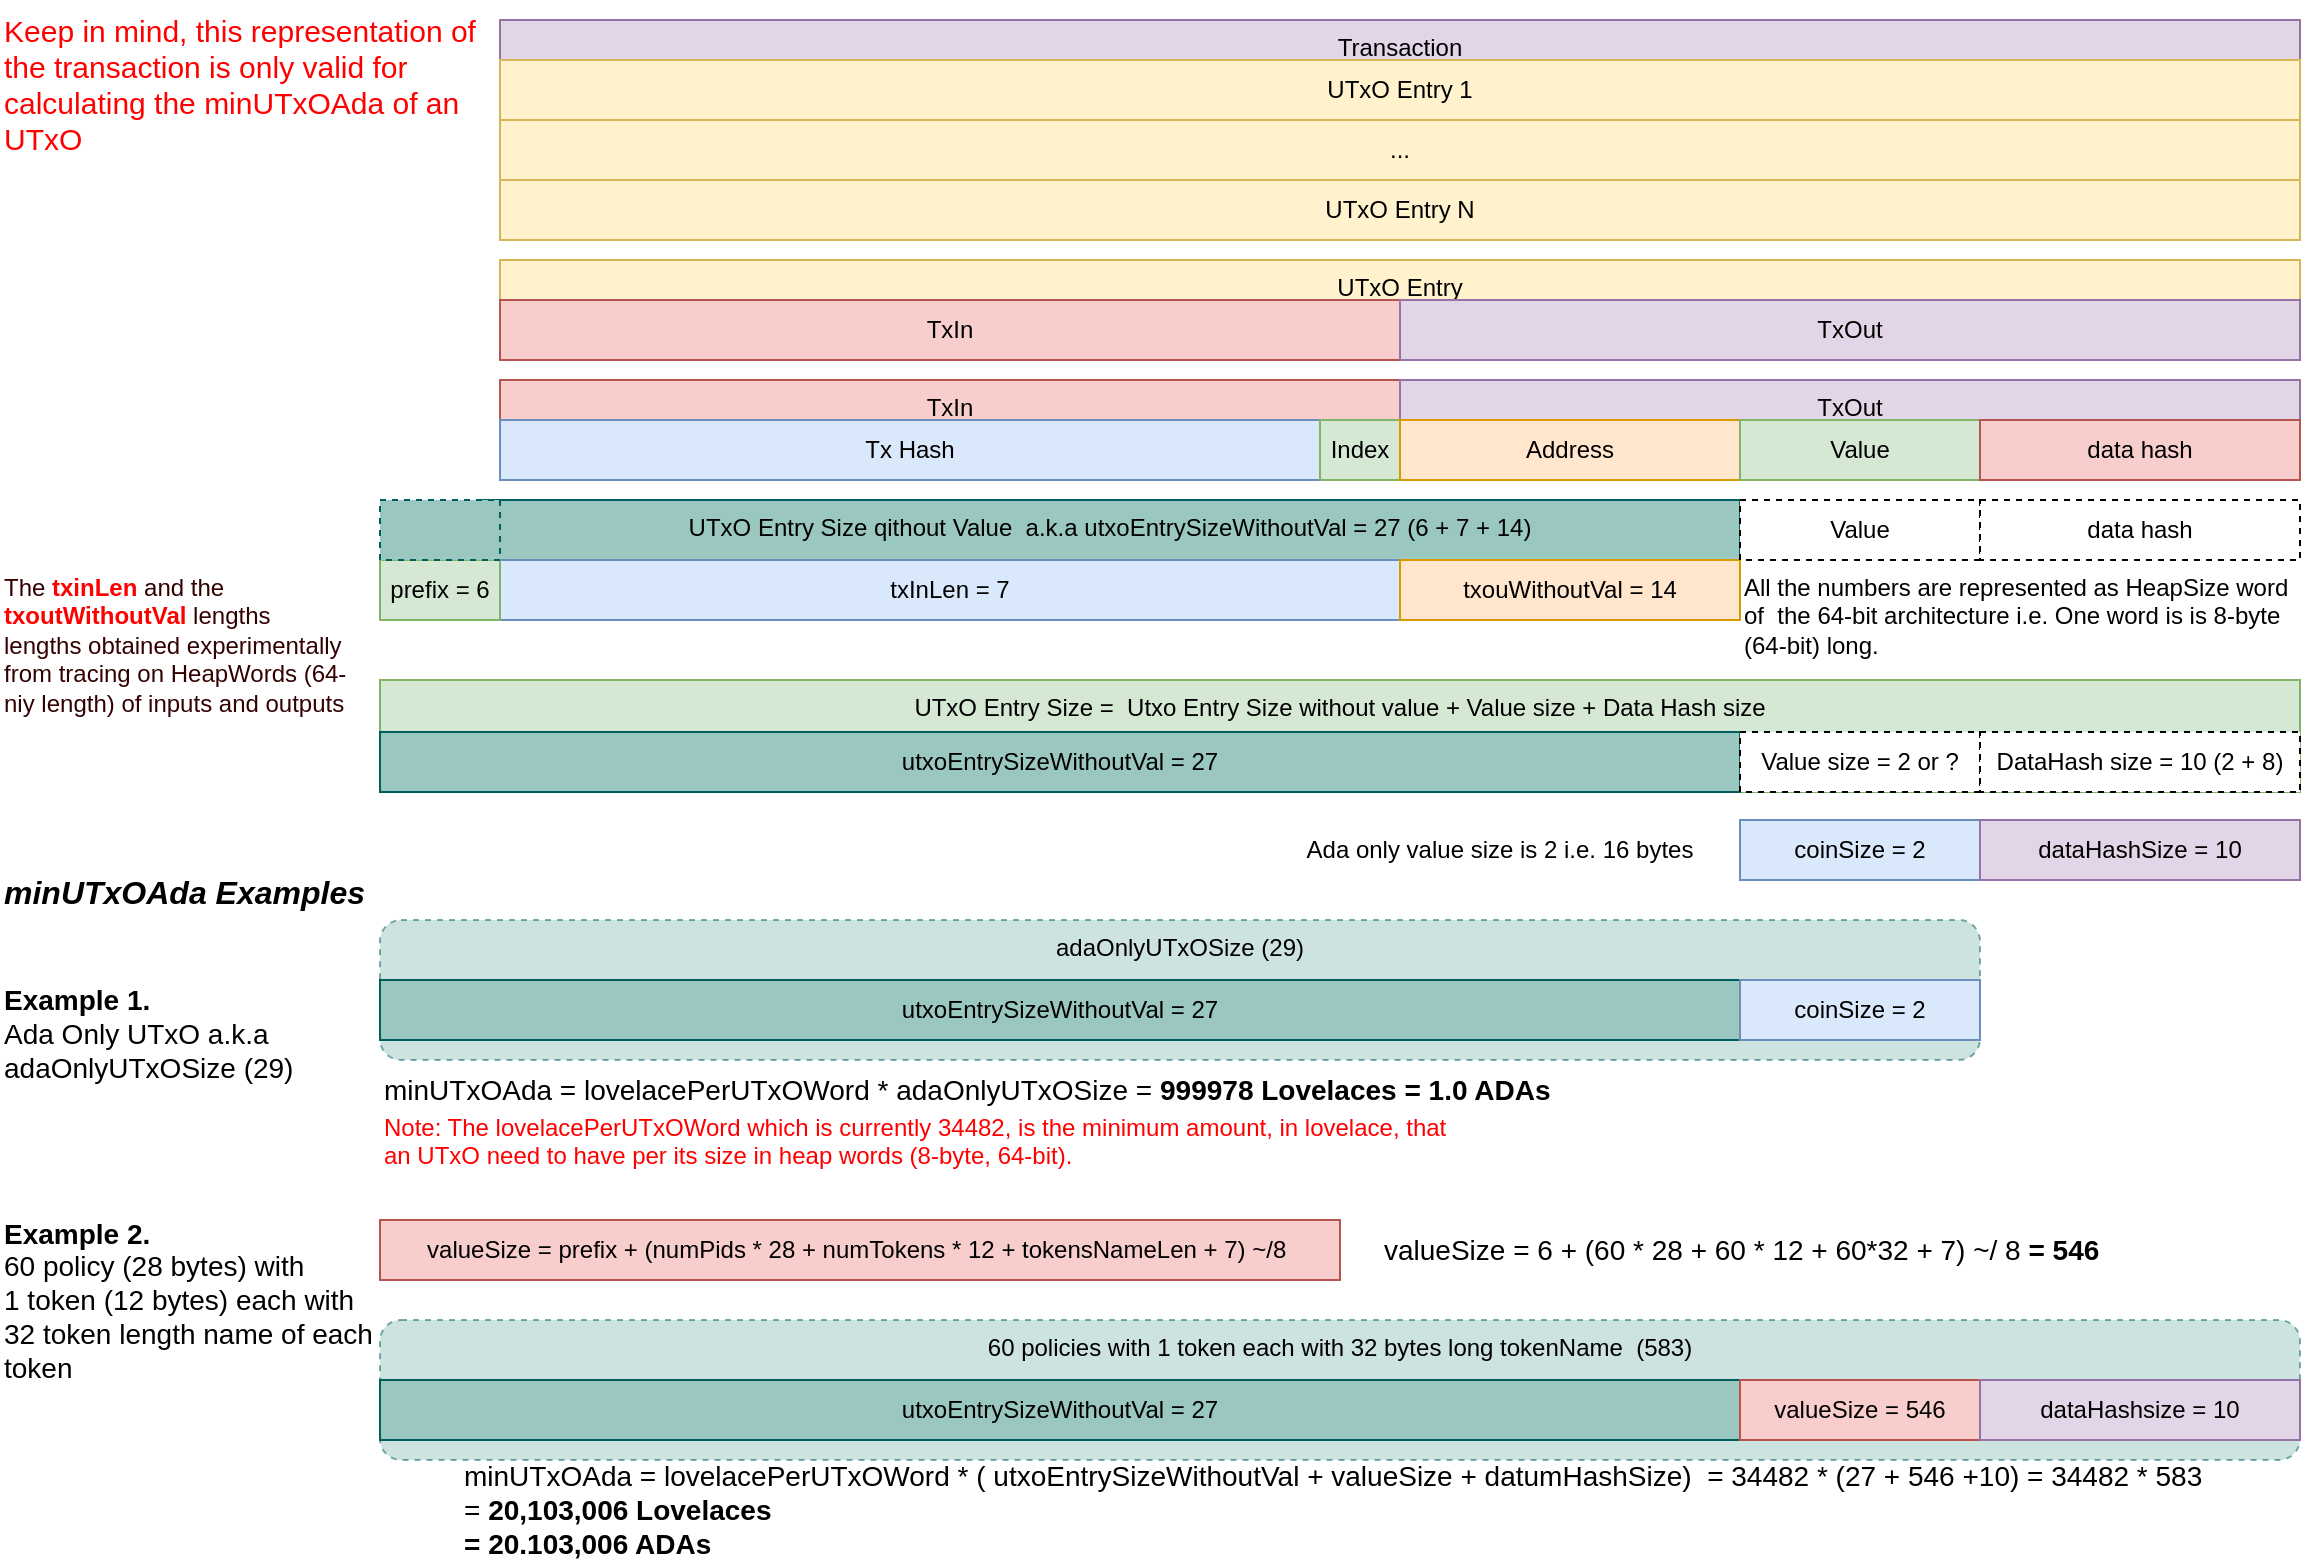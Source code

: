<mxfile version="15.0.4" type="github">
  <diagram id="-FdmNkB4sGDrSg3uCOA3" name="Page-1">
    <mxGraphModel dx="1398" dy="939" grid="1" gridSize="10" guides="1" tooltips="1" connect="1" arrows="1" fold="1" page="1" pageScale="1" pageWidth="1169" pageHeight="827" math="0" shadow="0">
      <root>
        <mxCell id="0" />
        <mxCell id="1" parent="0" />
        <mxCell id="LOttIvkN2JS158aLjb4N-37" value="60 policies with 1 token each with 32 bytes long tokenName&amp;nbsp; (583)" style="rounded=1;whiteSpace=wrap;html=1;align=center;verticalAlign=top;fillColor=#9AC7BF;strokeColor=#005E5E;opacity=50;dashed=1;" vertex="1" parent="1">
          <mxGeometry x="200" y="690" width="960" height="70" as="geometry" />
        </mxCell>
        <mxCell id="LOttIvkN2JS158aLjb4N-36" value="adaOnlyUTxOSize (29)" style="rounded=1;whiteSpace=wrap;html=1;align=center;verticalAlign=top;fillColor=#9AC7BF;strokeColor=#005E5E;opacity=50;dashed=1;" vertex="1" parent="1">
          <mxGeometry x="200" y="490" width="800" height="70" as="geometry" />
        </mxCell>
        <mxCell id="LOttIvkN2JS158aLjb4N-19" value="UTxO Entry Size =&amp;nbsp; Utxo Entry Size without value + Value size + Data Hash size" style="rounded=0;whiteSpace=wrap;html=1;align=center;verticalAlign=top;fillColor=#d5e8d4;strokeColor=#82b366;" vertex="1" parent="1">
          <mxGeometry x="200" y="370" width="960" height="56" as="geometry" />
        </mxCell>
        <mxCell id="LOttIvkN2JS158aLjb4N-4" value="UTxO Entry" style="rounded=0;whiteSpace=wrap;html=1;fillColor=#fff2cc;strokeColor=#d6b656;align=center;verticalAlign=top;" vertex="1" parent="1">
          <mxGeometry x="260" y="160" width="900" height="50" as="geometry" />
        </mxCell>
        <mxCell id="E5Sh7wMF44b9aMNugCZv-3" value="Transaction" style="rounded=0;whiteSpace=wrap;html=1;fillColor=#e1d5e7;strokeColor=#9673a6;align=center;verticalAlign=top;" parent="1" vertex="1">
          <mxGeometry x="260" y="40" width="900" height="110" as="geometry" />
        </mxCell>
        <mxCell id="E5Sh7wMF44b9aMNugCZv-5" value="UTxO Entry 1" style="rounded=0;whiteSpace=wrap;html=1;fillColor=#fff2cc;strokeColor=#d6b656;align=center;" parent="1" vertex="1">
          <mxGeometry x="260" y="60" width="900" height="30" as="geometry" />
        </mxCell>
        <mxCell id="E5Sh7wMF44b9aMNugCZv-4" value="TxIn" style="rounded=0;whiteSpace=wrap;html=1;fillColor=#f8cecc;strokeColor=#b85450;align=center;" parent="1" vertex="1">
          <mxGeometry x="260" y="180" width="450" height="30" as="geometry" />
        </mxCell>
        <mxCell id="E5Sh7wMF44b9aMNugCZv-8" value="valueSize = prefix + (numPids * 28 + numTokens * 12 + tokensNameLen + 7) ~/8&amp;nbsp;" style="rounded=0;whiteSpace=wrap;html=1;fillColor=#f8cecc;strokeColor=#b85450;align=center;" parent="1" vertex="1">
          <mxGeometry x="200" y="640" width="480" height="30" as="geometry" />
        </mxCell>
        <mxCell id="E5Sh7wMF44b9aMNugCZv-14" value="coinSize = 2" style="rounded=0;whiteSpace=wrap;html=1;fillColor=#dae8fc;strokeColor=#6c8ebf;align=center;" parent="1" vertex="1">
          <mxGeometry x="880" y="440" width="120" height="30" as="geometry" />
        </mxCell>
        <mxCell id="E5Sh7wMF44b9aMNugCZv-15" value="dataHashSize = 10" style="rounded=0;whiteSpace=wrap;html=1;fillColor=#e1d5e7;strokeColor=#9673a6;align=center;" parent="1" vertex="1">
          <mxGeometry x="1000" y="440" width="160" height="30" as="geometry" />
        </mxCell>
        <mxCell id="E5Sh7wMF44b9aMNugCZv-16" value="Example 1. &lt;br&gt;&lt;span style=&quot;font-weight: normal&quot;&gt;Ada Only UTxO a.k.a adaOnlyUTxOSize (29)&lt;/span&gt;" style="text;whiteSpace=wrap;html=1;fontSize=14;fontStyle=1" parent="1" vertex="1">
          <mxGeometry x="10" y="515" width="190" height="85" as="geometry" />
        </mxCell>
        <mxCell id="E5Sh7wMF44b9aMNugCZv-19" value="All the numbers are represented as HeapSize word of&amp;nbsp; the 64-bit architecture i.e. One word is is 8-byte (64-bit) long." style="text;whiteSpace=wrap;html=1;" parent="1" vertex="1">
          <mxGeometry x="880" y="310" width="280" height="54" as="geometry" />
        </mxCell>
        <mxCell id="LOttIvkN2JS158aLjb4N-1" value="TxOut" style="rounded=0;whiteSpace=wrap;html=1;fillColor=#e1d5e7;strokeColor=#9673a6;align=center;" vertex="1" parent="1">
          <mxGeometry x="710" y="180" width="450" height="30" as="geometry" />
        </mxCell>
        <mxCell id="LOttIvkN2JS158aLjb4N-2" value="..." style="rounded=0;whiteSpace=wrap;html=1;fillColor=#fff2cc;strokeColor=#d6b656;align=center;" vertex="1" parent="1">
          <mxGeometry x="260" y="90" width="900" height="30" as="geometry" />
        </mxCell>
        <mxCell id="LOttIvkN2JS158aLjb4N-3" value="UTxO Entry N" style="rounded=0;whiteSpace=wrap;html=1;fillColor=#fff2cc;strokeColor=#d6b656;align=center;" vertex="1" parent="1">
          <mxGeometry x="260" y="120" width="900" height="30" as="geometry" />
        </mxCell>
        <mxCell id="LOttIvkN2JS158aLjb4N-5" value="TxIn" style="rounded=0;whiteSpace=wrap;html=1;fillColor=#f8cecc;strokeColor=#b85450;align=center;verticalAlign=top;" vertex="1" parent="1">
          <mxGeometry x="260" y="220" width="450" height="50" as="geometry" />
        </mxCell>
        <mxCell id="E5Sh7wMF44b9aMNugCZv-1" value="Tx Hash" style="rounded=0;whiteSpace=wrap;html=1;fillColor=#dae8fc;strokeColor=#6c8ebf;align=center;" parent="1" vertex="1">
          <mxGeometry x="260" y="240" width="410" height="30" as="geometry" />
        </mxCell>
        <mxCell id="E5Sh7wMF44b9aMNugCZv-2" value="Index" style="rounded=0;whiteSpace=wrap;html=1;fillColor=#d5e8d4;strokeColor=#82b366;align=center;" parent="1" vertex="1">
          <mxGeometry x="670" y="240" width="40" height="30" as="geometry" />
        </mxCell>
        <mxCell id="LOttIvkN2JS158aLjb4N-6" value="TxOut" style="rounded=0;whiteSpace=wrap;html=1;fillColor=#e1d5e7;strokeColor=#9673a6;align=center;verticalAlign=top;" vertex="1" parent="1">
          <mxGeometry x="710" y="220" width="450" height="50" as="geometry" />
        </mxCell>
        <mxCell id="LOttIvkN2JS158aLjb4N-7" value="Address" style="rounded=0;whiteSpace=wrap;html=1;fillColor=#ffe6cc;strokeColor=#d79b00;align=center;" vertex="1" parent="1">
          <mxGeometry x="710" y="240" width="170" height="30" as="geometry" />
        </mxCell>
        <mxCell id="LOttIvkN2JS158aLjb4N-8" value="Value" style="rounded=0;whiteSpace=wrap;html=1;fillColor=#d5e8d4;strokeColor=#82b366;align=center;" vertex="1" parent="1">
          <mxGeometry x="880" y="240" width="120" height="30" as="geometry" />
        </mxCell>
        <mxCell id="LOttIvkN2JS158aLjb4N-9" value="data hash" style="rounded=0;whiteSpace=wrap;html=1;fillColor=#f8cecc;strokeColor=#b85450;align=center;" vertex="1" parent="1">
          <mxGeometry x="1000" y="240" width="160" height="30" as="geometry" />
        </mxCell>
        <mxCell id="LOttIvkN2JS158aLjb4N-10" value="UTxO Entry Size qithout Value&amp;nbsp; a.k.a utxoEntrySizeWithoutVal = 27 (6 + 7 + 14)" style="rounded=0;whiteSpace=wrap;html=1;align=center;verticalAlign=top;fillColor=#9AC7BF;strokeColor=#005E5E;" vertex="1" parent="1">
          <mxGeometry x="250" y="280" width="630" height="60" as="geometry" />
        </mxCell>
        <mxCell id="LOttIvkN2JS158aLjb4N-11" value="txInLen = 7" style="rounded=0;whiteSpace=wrap;html=1;fillColor=#dae8fc;strokeColor=#6c8ebf;align=center;" vertex="1" parent="1">
          <mxGeometry x="260" y="310" width="450" height="30" as="geometry" />
        </mxCell>
        <mxCell id="LOttIvkN2JS158aLjb4N-12" value="prefix = 6" style="rounded=0;whiteSpace=wrap;html=1;fillColor=#d5e8d4;strokeColor=#82b366;align=center;" vertex="1" parent="1">
          <mxGeometry x="200" y="310" width="60" height="30" as="geometry" />
        </mxCell>
        <mxCell id="LOttIvkN2JS158aLjb4N-13" value="txouWithoutVal = 14" style="rounded=0;whiteSpace=wrap;html=1;fillColor=#ffe6cc;strokeColor=#d79b00;align=center;" vertex="1" parent="1">
          <mxGeometry x="710" y="310" width="170" height="30" as="geometry" />
        </mxCell>
        <mxCell id="LOttIvkN2JS158aLjb4N-14" value="utxoEntrySizeWithoutVal = 27" style="rounded=0;whiteSpace=wrap;html=1;align=center;verticalAlign=middle;fillColor=#9AC7BF;strokeColor=#005E5E;" vertex="1" parent="1">
          <mxGeometry x="200" y="396" width="680" height="30" as="geometry" />
        </mxCell>
        <mxCell id="LOttIvkN2JS158aLjb4N-15" value="Value" style="rounded=0;whiteSpace=wrap;html=1;align=center;dashed=1;" vertex="1" parent="1">
          <mxGeometry x="880" y="280" width="120" height="30" as="geometry" />
        </mxCell>
        <mxCell id="LOttIvkN2JS158aLjb4N-16" value="data hash" style="rounded=0;whiteSpace=wrap;html=1;align=center;dashed=1;" vertex="1" parent="1">
          <mxGeometry x="1000" y="280" width="160" height="30" as="geometry" />
        </mxCell>
        <mxCell id="LOttIvkN2JS158aLjb4N-17" value="Value size = 2 or ?" style="rounded=0;whiteSpace=wrap;html=1;align=center;dashed=1;" vertex="1" parent="1">
          <mxGeometry x="880" y="396" width="120" height="30" as="geometry" />
        </mxCell>
        <mxCell id="LOttIvkN2JS158aLjb4N-18" value="DataHash size = 10 (2 + 8)" style="rounded=0;whiteSpace=wrap;html=1;align=center;dashed=1;" vertex="1" parent="1">
          <mxGeometry x="1000" y="396" width="160" height="30" as="geometry" />
        </mxCell>
        <mxCell id="LOttIvkN2JS158aLjb4N-20" value="&lt;b style=&quot;font-size: 14px&quot;&gt;Example 2.&lt;/b&gt;&lt;br style=&quot;font-size: 14px&quot;&gt;60 policy (28 bytes) with&lt;br style=&quot;font-size: 14px&quot;&gt;&lt;div style=&quot;font-size: 14px&quot;&gt;&lt;span style=&quot;font-size: 14px&quot;&gt;1 token (12 bytes) each with&amp;nbsp;&lt;/span&gt;&lt;/div&gt;&lt;div style=&quot;font-size: 14px&quot;&gt;&lt;span style=&quot;font-size: 14px&quot;&gt;32 token length name of each token&lt;/span&gt;&lt;/div&gt;" style="text;html=1;strokeColor=none;fillColor=none;align=left;verticalAlign=middle;whiteSpace=wrap;rounded=0;dashed=1;fontSize=14;" vertex="1" parent="1">
          <mxGeometry x="10" y="630" width="190" height="100" as="geometry" />
        </mxCell>
        <mxCell id="LOttIvkN2JS158aLjb4N-21" value="" style="rounded=0;whiteSpace=wrap;html=1;align=center;verticalAlign=top;fillColor=#9AC7BF;strokeColor=#005E5E;dashed=1;" vertex="1" parent="1">
          <mxGeometry x="200" y="280" width="60" height="30" as="geometry" />
        </mxCell>
        <mxCell id="LOttIvkN2JS158aLjb4N-24" value="utxoEntrySizeWithoutVal = 27" style="rounded=0;whiteSpace=wrap;html=1;align=center;verticalAlign=middle;fillColor=#9AC7BF;strokeColor=#005E5E;" vertex="1" parent="1">
          <mxGeometry x="200" y="520" width="680" height="30" as="geometry" />
        </mxCell>
        <mxCell id="LOttIvkN2JS158aLjb4N-25" value="coinSize = 2" style="rounded=0;whiteSpace=wrap;html=1;fillColor=#dae8fc;strokeColor=#6c8ebf;align=center;" vertex="1" parent="1">
          <mxGeometry x="880" y="520" width="120" height="30" as="geometry" />
        </mxCell>
        <mxCell id="LOttIvkN2JS158aLjb4N-26" value="utxoEntrySizeWithoutVal = 27" style="rounded=0;whiteSpace=wrap;html=1;align=center;verticalAlign=middle;fillColor=#9AC7BF;strokeColor=#005E5E;" vertex="1" parent="1">
          <mxGeometry x="200" y="720" width="680" height="30" as="geometry" />
        </mxCell>
        <mxCell id="LOttIvkN2JS158aLjb4N-27" value="valueSize = 546" style="rounded=0;whiteSpace=wrap;html=1;fillColor=#f8cecc;strokeColor=#b85450;align=center;" vertex="1" parent="1">
          <mxGeometry x="880" y="720" width="120" height="30" as="geometry" />
        </mxCell>
        <mxCell id="LOttIvkN2JS158aLjb4N-28" value="dataHashsize = 10" style="rounded=0;whiteSpace=wrap;html=1;fillColor=#e1d5e7;strokeColor=#9673a6;align=center;" vertex="1" parent="1">
          <mxGeometry x="1000" y="720" width="160" height="30" as="geometry" />
        </mxCell>
        <mxCell id="LOttIvkN2JS158aLjb4N-29" value="minUTxOAda Examples" style="text;whiteSpace=wrap;html=1;fontSize=16;fontStyle=3" vertex="1" parent="1">
          <mxGeometry x="10" y="460" width="220" height="30" as="geometry" />
        </mxCell>
        <mxCell id="LOttIvkN2JS158aLjb4N-30" value="&lt;span style=&quot;font-weight: normal&quot;&gt;minUTxOAda =&amp;nbsp;lovelacePerUTxOWord * adaOnlyUTxOSize&lt;/span&gt;&lt;span style=&quot;font-size: 14px&quot;&gt;&lt;span style=&quot;font-weight: normal&quot;&gt;&amp;nbsp;=&lt;/span&gt; 999978 Lovelaces = 1.0 ADAs&lt;/span&gt;" style="text;whiteSpace=wrap;html=1;verticalAlign=middle;align=left;fontSize=14;fontStyle=1" vertex="1" parent="1">
          <mxGeometry x="200" y="560" width="760" height="30" as="geometry" />
        </mxCell>
        <mxCell id="LOttIvkN2JS158aLjb4N-33" value="&lt;span style=&quot;font-weight: normal&quot;&gt;minUTxOAda =&amp;nbsp;lovelacePerUTxOWord * ( utxoEntrySizeWithoutVal + valueSize + datumHashSize)&amp;nbsp; = 34482 * (27 + 546 +10) = 34482 * 583&lt;br&gt;= &lt;/span&gt;20,103,006 Lovelaces &lt;br&gt;= 20.103,006 ADAs&amp;nbsp;" style="text;whiteSpace=wrap;html=1;verticalAlign=middle;align=left;fontSize=14;fontStyle=1" vertex="1" parent="1">
          <mxGeometry x="240" y="760" width="920" height="50" as="geometry" />
        </mxCell>
        <mxCell id="LOttIvkN2JS158aLjb4N-34" value="&lt;span style=&quot;font-weight: normal&quot;&gt;valueSize =&amp;nbsp;6 + (60 * 28 + 60 * 12 + 60*32 + 7) ~/ 8&lt;/span&gt;&amp;nbsp;&lt;span style=&quot;font-size: 14px&quot;&gt;= 546&lt;/span&gt;" style="text;whiteSpace=wrap;html=1;verticalAlign=middle;align=left;fontSize=14;fontStyle=1" vertex="1" parent="1">
          <mxGeometry x="700" y="640" width="450" height="30" as="geometry" />
        </mxCell>
        <mxCell id="LOttIvkN2JS158aLjb4N-38" value="Keep in mind, this representation of the transaction is only valid for calculating the minUTxOAda of an UTxO" style="text;html=1;strokeColor=none;fillColor=none;align=left;verticalAlign=top;whiteSpace=wrap;rounded=0;dashed=1;fontSize=15;fontColor=#FF0000;opacity=50;" vertex="1" parent="1">
          <mxGeometry x="10" y="30" width="240" height="170" as="geometry" />
        </mxCell>
        <mxCell id="LOttIvkN2JS158aLjb4N-39" value="Ada only value size is 2 i.e. 16 bytes" style="text;html=1;strokeColor=none;fillColor=none;align=center;verticalAlign=middle;whiteSpace=wrap;rounded=0;dashed=1;fontSize=12;opacity=50;" vertex="1" parent="1">
          <mxGeometry x="650" y="440" width="220" height="30" as="geometry" />
        </mxCell>
        <mxCell id="LOttIvkN2JS158aLjb4N-40" value="Note: The lovelacePerUTxOWord which is currently 34482, is the minimum amount, in lovelace, that&amp;nbsp;&lt;br&gt;an UTxO need to have per its size in heap words (8-byte, 64-bit)." style="text;whiteSpace=wrap;html=1;fontSize=12;fontColor=#FF0000;" vertex="1" parent="1">
          <mxGeometry x="200" y="580" width="550" height="50" as="geometry" />
        </mxCell>
        <mxCell id="LOttIvkN2JS158aLjb4N-41" value="&lt;font color=&quot;#330000&quot;&gt;The &lt;/font&gt;&lt;b&gt;txinLen&lt;/b&gt;&lt;font color=&quot;#330000&quot;&gt; and the &lt;/font&gt;&lt;b&gt;txoutWithoutVal&lt;/b&gt;&lt;font color=&quot;#330000&quot;&gt; lengths&lt;/font&gt;&lt;br&gt;&lt;font color=&quot;#330000&quot;&gt;lengths obtained experimentally from tracing on HeapWords (64-niy length) of inputs and outputs&lt;/font&gt;&lt;br&gt;" style="text;html=1;strokeColor=none;fillColor=none;align=left;verticalAlign=top;whiteSpace=wrap;rounded=0;dashed=1;fontSize=12;fontColor=#FF0000;opacity=50;" vertex="1" parent="1">
          <mxGeometry x="10" y="310" width="180" height="100" as="geometry" />
        </mxCell>
      </root>
    </mxGraphModel>
  </diagram>
</mxfile>
